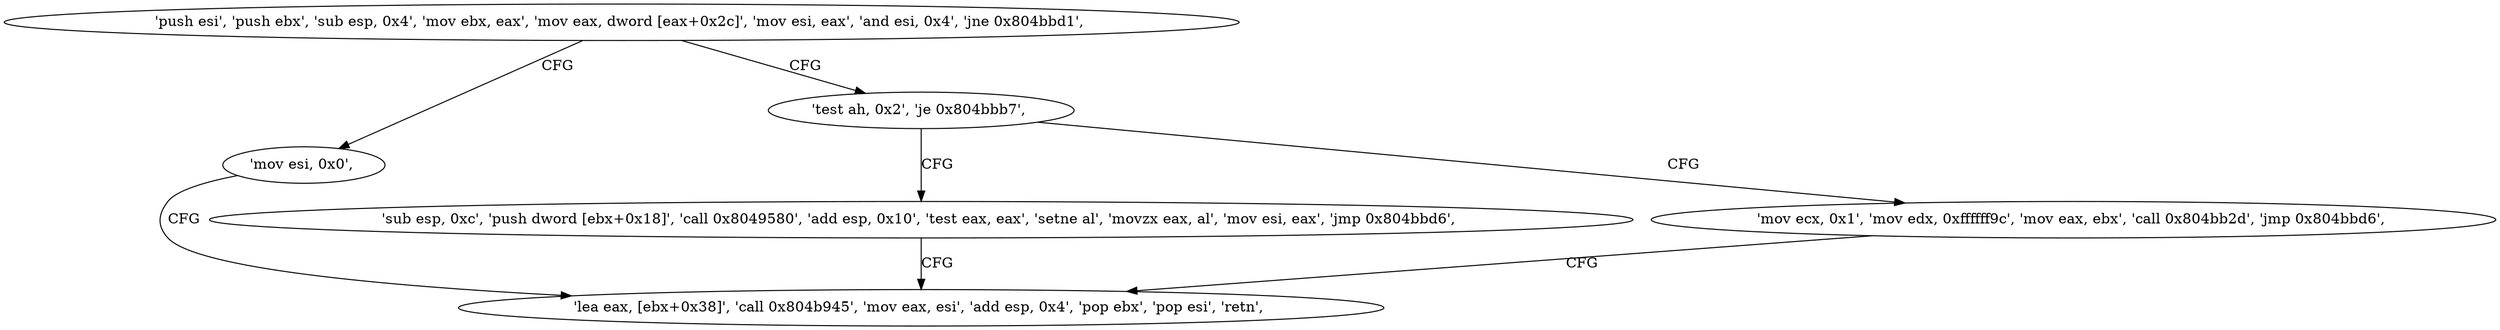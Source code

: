 digraph "func" {
"134527886" [label = "'push esi', 'push ebx', 'sub esp, 0x4', 'mov ebx, eax', 'mov eax, dword [eax+0x2c]', 'mov esi, eax', 'and esi, 0x4', 'jne 0x804bbd1', " ]
"134527953" [label = "'mov esi, 0x0', " ]
"134527903" [label = "'test ah, 0x2', 'je 0x804bbb7', " ]
"134527958" [label = "'lea eax, [ebx+0x38]', 'call 0x804b945', 'mov eax, esi', 'add esp, 0x4', 'pop ebx', 'pop esi', 'retn', " ]
"134527927" [label = "'sub esp, 0xc', 'push dword [ebx+0x18]', 'call 0x8049580', 'add esp, 0x10', 'test eax, eax', 'setne al', 'movzx eax, al', 'mov esi, eax', 'jmp 0x804bbd6', " ]
"134527908" [label = "'mov ecx, 0x1', 'mov edx, 0xffffff9c', 'mov eax, ebx', 'call 0x804bb2d', 'jmp 0x804bbd6', " ]
"134527886" -> "134527953" [ label = "CFG" ]
"134527886" -> "134527903" [ label = "CFG" ]
"134527953" -> "134527958" [ label = "CFG" ]
"134527903" -> "134527927" [ label = "CFG" ]
"134527903" -> "134527908" [ label = "CFG" ]
"134527927" -> "134527958" [ label = "CFG" ]
"134527908" -> "134527958" [ label = "CFG" ]
}
